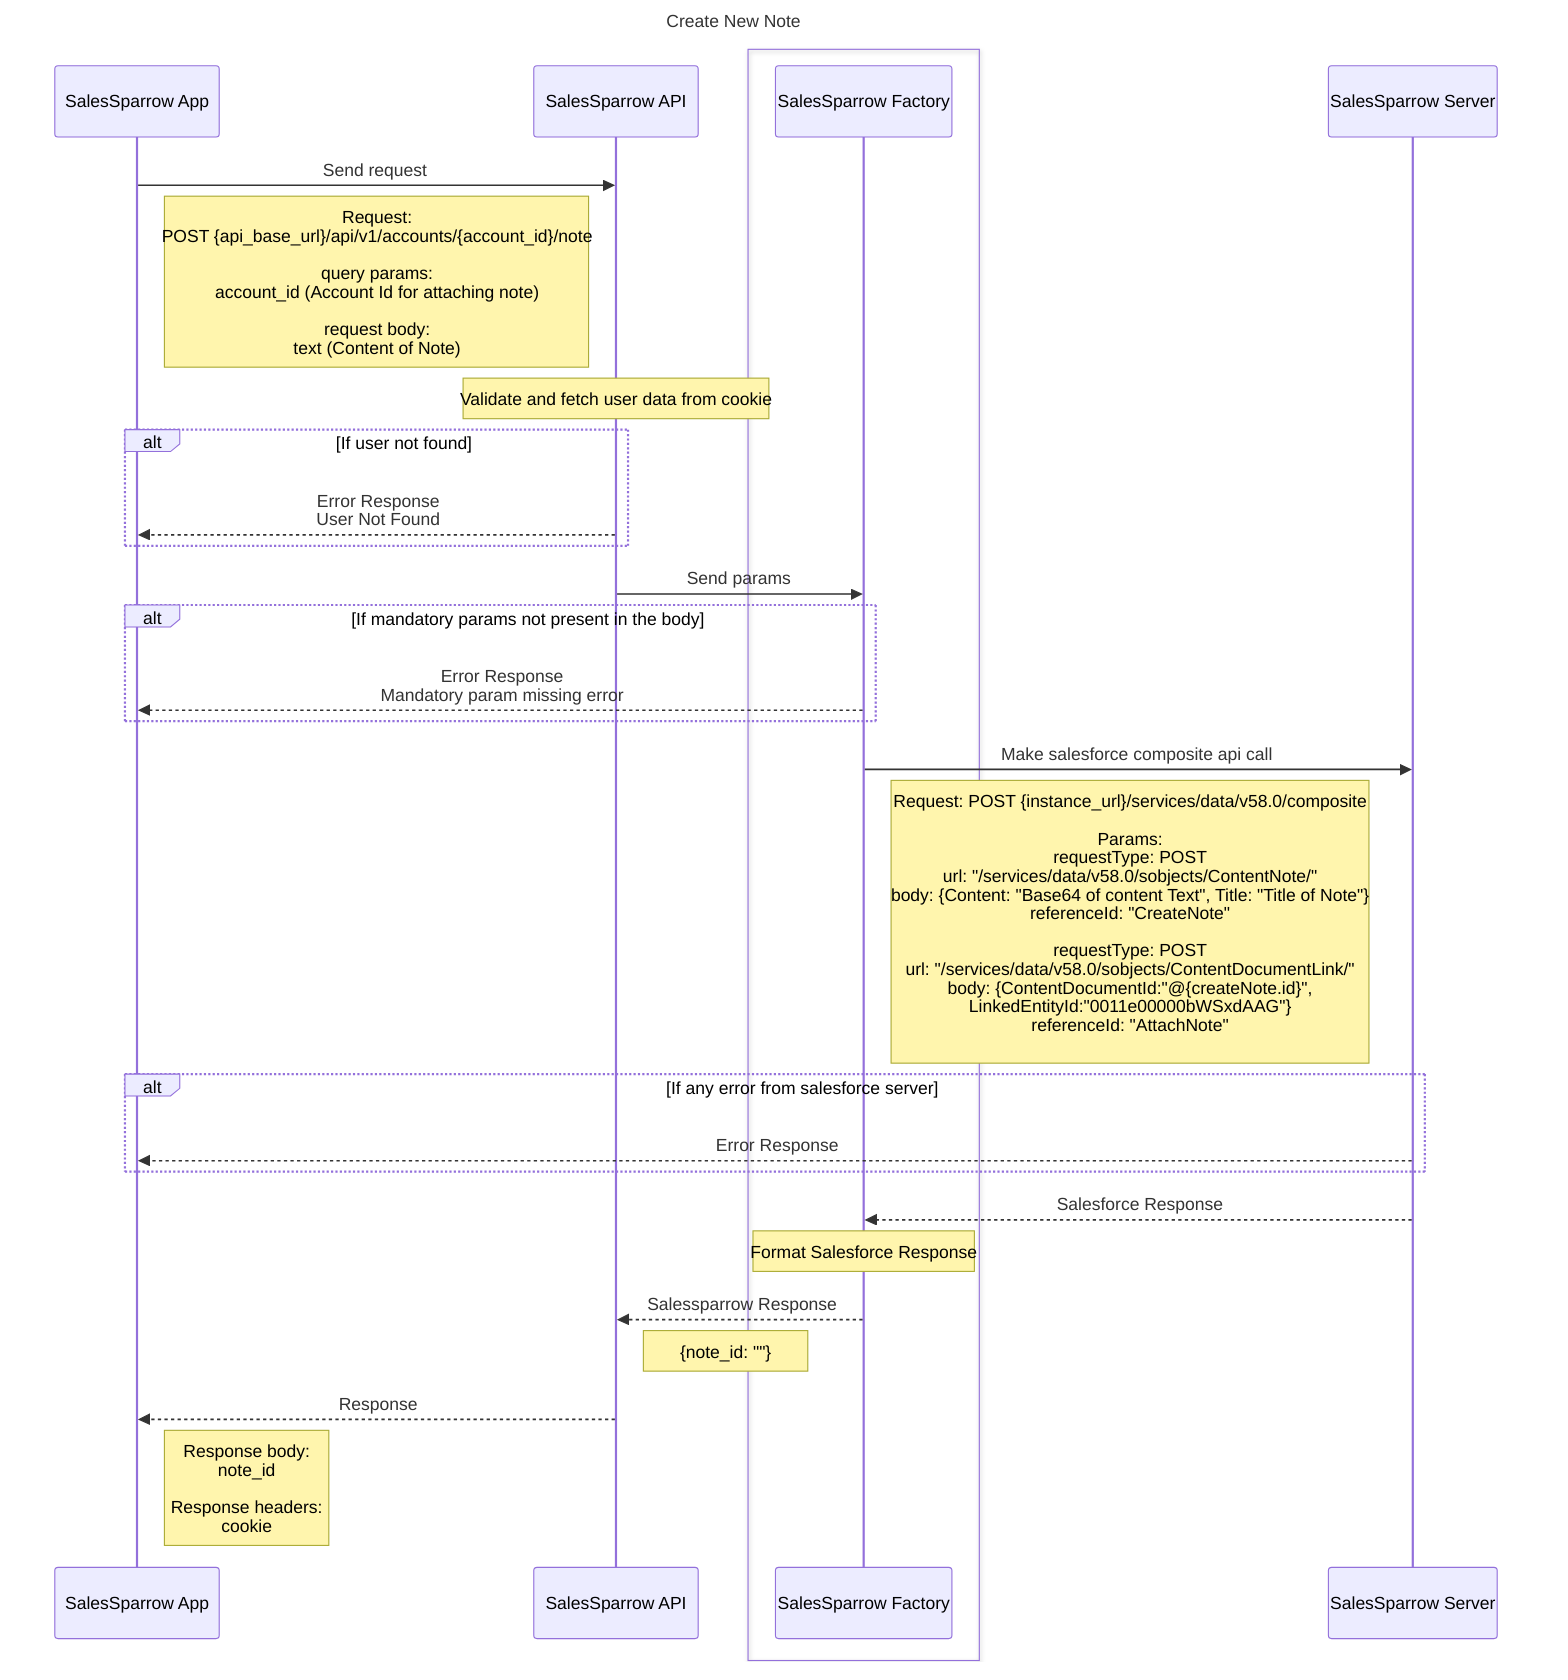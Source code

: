 sequenceDiagram
  title Create New Note
    participant ui as SalesSparrow App
    participant api as SalesSparrow API

    box 
    participant factory as SalesSparrow Factory 
    end
    participant server as SalesSparrow Server

    ui->>api:  Send request 
    note right of ui: Request: <br>POST {api_base_url}/api/v1/accounts/{account_id}/note<br><br>query params:  <br>account_id (Account Id for attaching note) <br><br> request body:<br>text (Content of Note)

    note over api: Validate and fetch user data from cookie
    alt If user not found
        api-->>ui: Error Response<br>User Not Found
    end

    api->>factory: Send params
    alt If mandatory params not present in the body
        factory-->>ui: Error Response<br>Mandatory param missing error
    end

    factory->>server: Make salesforce composite api call
    note right of factory: Request: POST {instance_url}/services/data/v58.0/composite <br><br>Params: <br> requestType: POST<br> url: "/services/data/v58.0/sobjects/ContentNote/"<br>body: {Content: "Base64 of content Text", Title: "Title of Note"} <br>referenceId: "CreateNote"<br><br> requestType: POST<br> url: "/services/data/v58.0/sobjects/ContentDocumentLink/"<br>body: {ContentDocumentId:"@{createNote.id}", <br>LinkedEntityId:"0011e00000bWSxdAAG"} <br>referenceId: "AttachNote"<br>

    alt If any error from salesforce server
        server-->>ui: Error Response 
    end

    server-->>factory: Salesforce Response
    note over factory:  Format Salesforce Response

    factory-->>api: Salessparrow Response
    note right of api: {note_id: ""}

    api-->>ui: Response
    note right of ui: Response body: <br> note_id<br><br>Response headers:<br> cookie